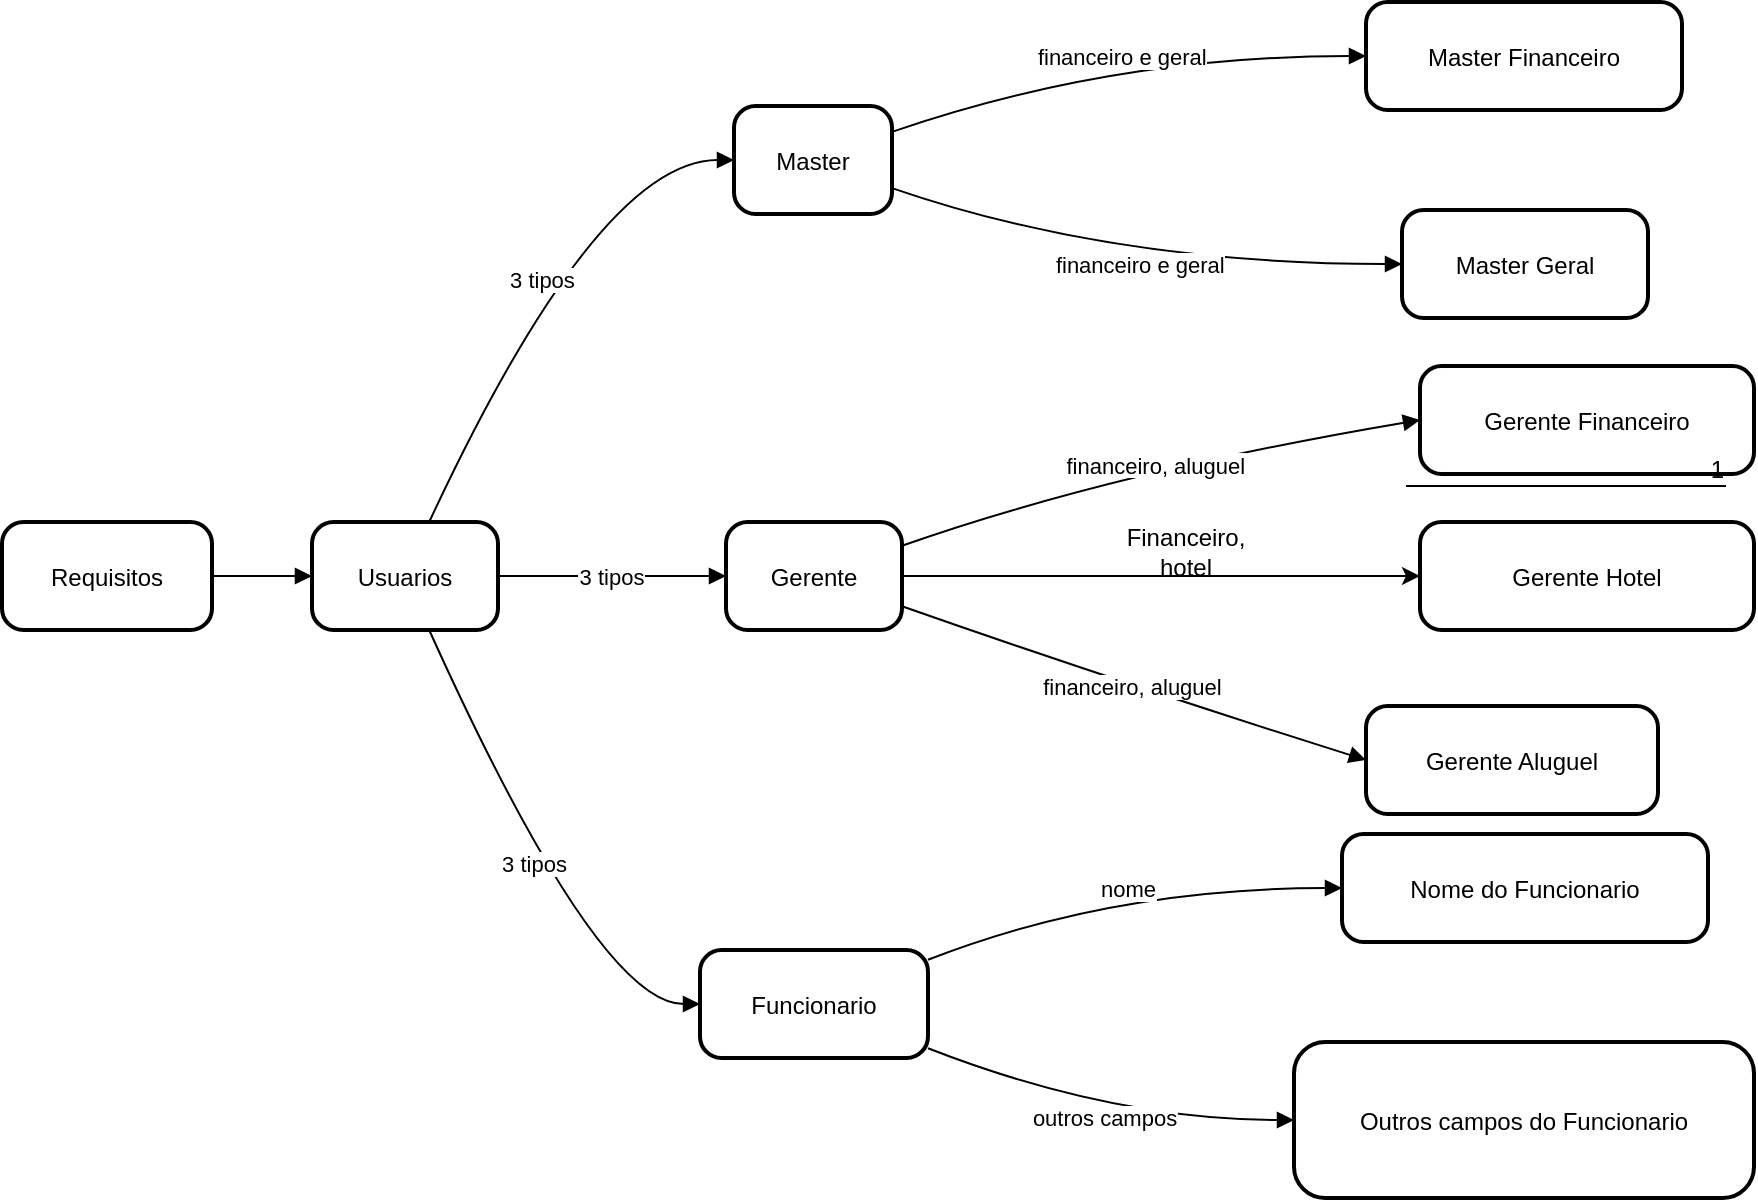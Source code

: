 <mxfile version="26.0.13">
  <diagram name="Página-1" id="loMj4vzFIcWx5IlvLi8O">
    <mxGraphModel dx="880" dy="377" grid="1" gridSize="10" guides="1" tooltips="1" connect="1" arrows="1" fold="1" page="1" pageScale="1" pageWidth="827" pageHeight="1169" background="none" math="0" shadow="0">
      <root>
        <mxCell id="0" />
        <mxCell id="1" parent="0" />
        <mxCell id="2" value="Requisitos" style="rounded=1;arcSize=20;strokeWidth=2" parent="1" vertex="1">
          <mxGeometry x="8" y="268" width="105" height="54" as="geometry" />
        </mxCell>
        <mxCell id="3" value="Usuarios" style="rounded=1;arcSize=20;strokeWidth=2" parent="1" vertex="1">
          <mxGeometry x="163" y="268" width="93" height="54" as="geometry" />
        </mxCell>
        <mxCell id="4" value="Master" style="rounded=1;arcSize=20;strokeWidth=2" parent="1" vertex="1">
          <mxGeometry x="374" y="60" width="79" height="54" as="geometry" />
        </mxCell>
        <mxCell id="5" value="Gerente" style="rounded=1;arcSize=20;strokeWidth=2" parent="1" vertex="1">
          <mxGeometry x="370" y="268" width="88" height="54" as="geometry" />
        </mxCell>
        <mxCell id="6" value="Funcionario" style="rounded=1;arcSize=20;strokeWidth=2" parent="1" vertex="1">
          <mxGeometry x="357" y="482" width="114" height="54" as="geometry" />
        </mxCell>
        <mxCell id="7" value="Master Financeiro" style="rounded=1;arcSize=20;strokeWidth=2" parent="1" vertex="1">
          <mxGeometry x="690" y="8" width="158" height="54" as="geometry" />
        </mxCell>
        <mxCell id="8" value="Master Geral" style="rounded=1;arcSize=20;strokeWidth=2" parent="1" vertex="1">
          <mxGeometry x="708" y="112" width="123" height="54" as="geometry" />
        </mxCell>
        <mxCell id="9" value="Gerente Financeiro" style="rounded=1;arcSize=20;strokeWidth=2" parent="1" vertex="1">
          <mxGeometry x="717" y="190" width="167" height="54" as="geometry" />
        </mxCell>
        <mxCell id="10" value="Gerente Aluguel" style="rounded=1;arcSize=20;strokeWidth=2" parent="1" vertex="1">
          <mxGeometry x="690" y="360" width="146" height="54" as="geometry" />
        </mxCell>
        <mxCell id="11" value="Nome do Funcionario" style="rounded=1;arcSize=20;strokeWidth=2" parent="1" vertex="1">
          <mxGeometry x="678" y="424" width="183" height="54" as="geometry" />
        </mxCell>
        <mxCell id="12" value="Outros campos do Funcionario" style="rounded=1;arcSize=20;strokeWidth=2" parent="1" vertex="1">
          <mxGeometry x="654" y="528" width="230" height="78" as="geometry" />
        </mxCell>
        <mxCell id="13" value="" style="curved=1;startArrow=none;endArrow=block;exitX=1;exitY=0.5;entryX=0;entryY=0.5;" parent="1" source="2" target="3" edge="1">
          <mxGeometry relative="1" as="geometry">
            <Array as="points" />
          </mxGeometry>
        </mxCell>
        <mxCell id="14" value="3 tipos" style="curved=1;startArrow=none;endArrow=block;exitX=0.63;exitY=0;entryX=0;entryY=0.5;" parent="1" source="3" target="4" edge="1">
          <mxGeometry relative="1" as="geometry">
            <Array as="points">
              <mxPoint x="306" y="87" />
            </Array>
          </mxGeometry>
        </mxCell>
        <mxCell id="15" value="3 tipos" style="curved=1;startArrow=none;endArrow=block;exitX=1;exitY=0.5;entryX=0;entryY=0.5;" parent="1" source="3" target="5" edge="1">
          <mxGeometry relative="1" as="geometry">
            <Array as="points" />
          </mxGeometry>
        </mxCell>
        <mxCell id="16" value="3 tipos" style="curved=1;startArrow=none;endArrow=block;exitX=0.63;exitY=1;entryX=0;entryY=0.5;" parent="1" source="3" target="6" edge="1">
          <mxGeometry relative="1" as="geometry">
            <Array as="points">
              <mxPoint x="306" y="509" />
            </Array>
          </mxGeometry>
        </mxCell>
        <mxCell id="17" value="financeiro e geral" style="curved=1;startArrow=none;endArrow=block;exitX=1;exitY=0.24;entryX=0;entryY=0.5;" parent="1" source="4" target="7" edge="1">
          <mxGeometry relative="1" as="geometry">
            <Array as="points">
              <mxPoint x="563" y="35" />
            </Array>
          </mxGeometry>
        </mxCell>
        <mxCell id="18" value="financeiro e geral" style="curved=1;startArrow=none;endArrow=block;exitX=1;exitY=0.76;entryX=0;entryY=0.5;" parent="1" source="4" target="8" edge="1">
          <mxGeometry relative="1" as="geometry">
            <Array as="points">
              <mxPoint x="563" y="139" />
            </Array>
          </mxGeometry>
        </mxCell>
        <mxCell id="19" value="financeiro, aluguel" style="curved=1;startArrow=none;endArrow=block;exitX=1;exitY=0.22;entryX=0;entryY=0.5;" parent="1" source="5" target="9" edge="1">
          <mxGeometry relative="1" as="geometry">
            <Array as="points">
              <mxPoint x="563" y="243" />
            </Array>
          </mxGeometry>
        </mxCell>
        <mxCell id="20" value="financeiro, aluguel" style="curved=1;startArrow=none;endArrow=block;exitX=1;exitY=0.78;entryX=0;entryY=0.5;" parent="1" source="5" target="10" edge="1">
          <mxGeometry relative="1" as="geometry">
            <Array as="points">
              <mxPoint x="563" y="347" />
            </Array>
          </mxGeometry>
        </mxCell>
        <mxCell id="21" value="nome" style="curved=1;startArrow=none;endArrow=block;exitX=1;exitY=0.09;entryX=0;entryY=0.5;" parent="1" source="6" target="11" edge="1">
          <mxGeometry relative="1" as="geometry">
            <Array as="points">
              <mxPoint x="563" y="451" />
            </Array>
          </mxGeometry>
        </mxCell>
        <mxCell id="22" value="outros campos" style="curved=1;startArrow=none;endArrow=block;exitX=1;exitY=0.91;entryX=0;entryY=0.5;" parent="1" source="6" target="12" edge="1">
          <mxGeometry relative="1" as="geometry">
            <Array as="points">
              <mxPoint x="563" y="567" />
            </Array>
          </mxGeometry>
        </mxCell>
        <mxCell id="wElRRixkhDuZ7S3lFu41-22" value="Gerente Hotel" style="rounded=1;arcSize=20;strokeWidth=2" parent="1" vertex="1">
          <mxGeometry x="717" y="268" width="167" height="54" as="geometry" />
        </mxCell>
        <mxCell id="wElRRixkhDuZ7S3lFu41-24" value="" style="endArrow=none;html=1;rounded=0;" parent="1" edge="1">
          <mxGeometry relative="1" as="geometry">
            <mxPoint x="710" y="250" as="sourcePoint" />
            <mxPoint x="870" y="250" as="targetPoint" />
          </mxGeometry>
        </mxCell>
        <mxCell id="wElRRixkhDuZ7S3lFu41-25" value="1" style="resizable=0;html=1;whiteSpace=wrap;align=right;verticalAlign=bottom;" parent="wElRRixkhDuZ7S3lFu41-24" connectable="0" vertex="1">
          <mxGeometry x="1" relative="1" as="geometry" />
        </mxCell>
        <mxCell id="wElRRixkhDuZ7S3lFu41-28" value="" style="edgeStyle=orthogonalEdgeStyle;rounded=0;orthogonalLoop=1;jettySize=auto;html=1;exitX=1;exitY=0.5;exitDx=0;exitDy=0;entryX=0;entryY=0.5;entryDx=0;entryDy=0;" parent="1" source="5" target="wElRRixkhDuZ7S3lFu41-22" edge="1">
          <mxGeometry relative="1" as="geometry">
            <mxPoint x="458" y="295" as="sourcePoint" />
            <mxPoint x="681" y="317" as="targetPoint" />
            <Array as="points">
              <mxPoint x="678" y="295" />
            </Array>
          </mxGeometry>
        </mxCell>
        <mxCell id="L9JYvRjV0OzuE5mmGA4C-29" value="Financeiro, hotel" style="text;html=1;align=center;verticalAlign=middle;whiteSpace=wrap;rounded=0;" vertex="1" parent="1">
          <mxGeometry x="570" y="268" width="60" height="30" as="geometry" />
        </mxCell>
      </root>
    </mxGraphModel>
  </diagram>
</mxfile>
